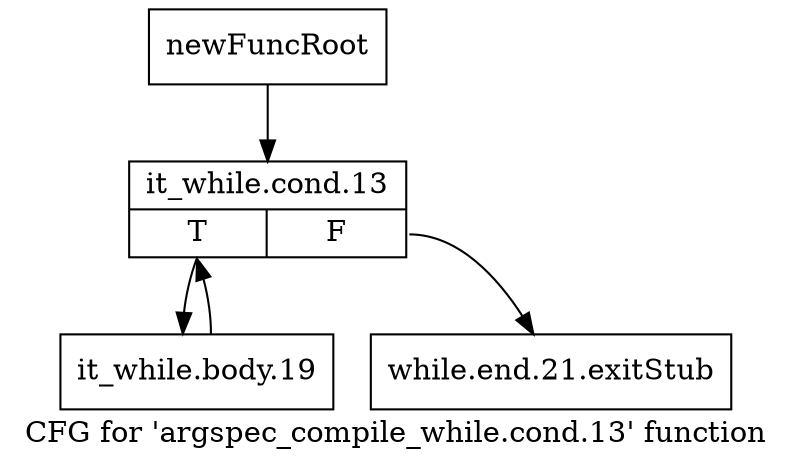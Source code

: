 digraph "CFG for 'argspec_compile_while.cond.13' function" {
	label="CFG for 'argspec_compile_while.cond.13' function";

	Node0x5942860 [shape=record,label="{newFuncRoot}"];
	Node0x5942860 -> Node0x5942b40;
	Node0x5942af0 [shape=record,label="{while.end.21.exitStub}"];
	Node0x5942b40 [shape=record,label="{it_while.cond.13|{<s0>T|<s1>F}}"];
	Node0x5942b40:s0 -> Node0x5942b90;
	Node0x5942b40:s1 -> Node0x5942af0;
	Node0x5942b90 [shape=record,label="{it_while.body.19}"];
	Node0x5942b90 -> Node0x5942b40;
}
